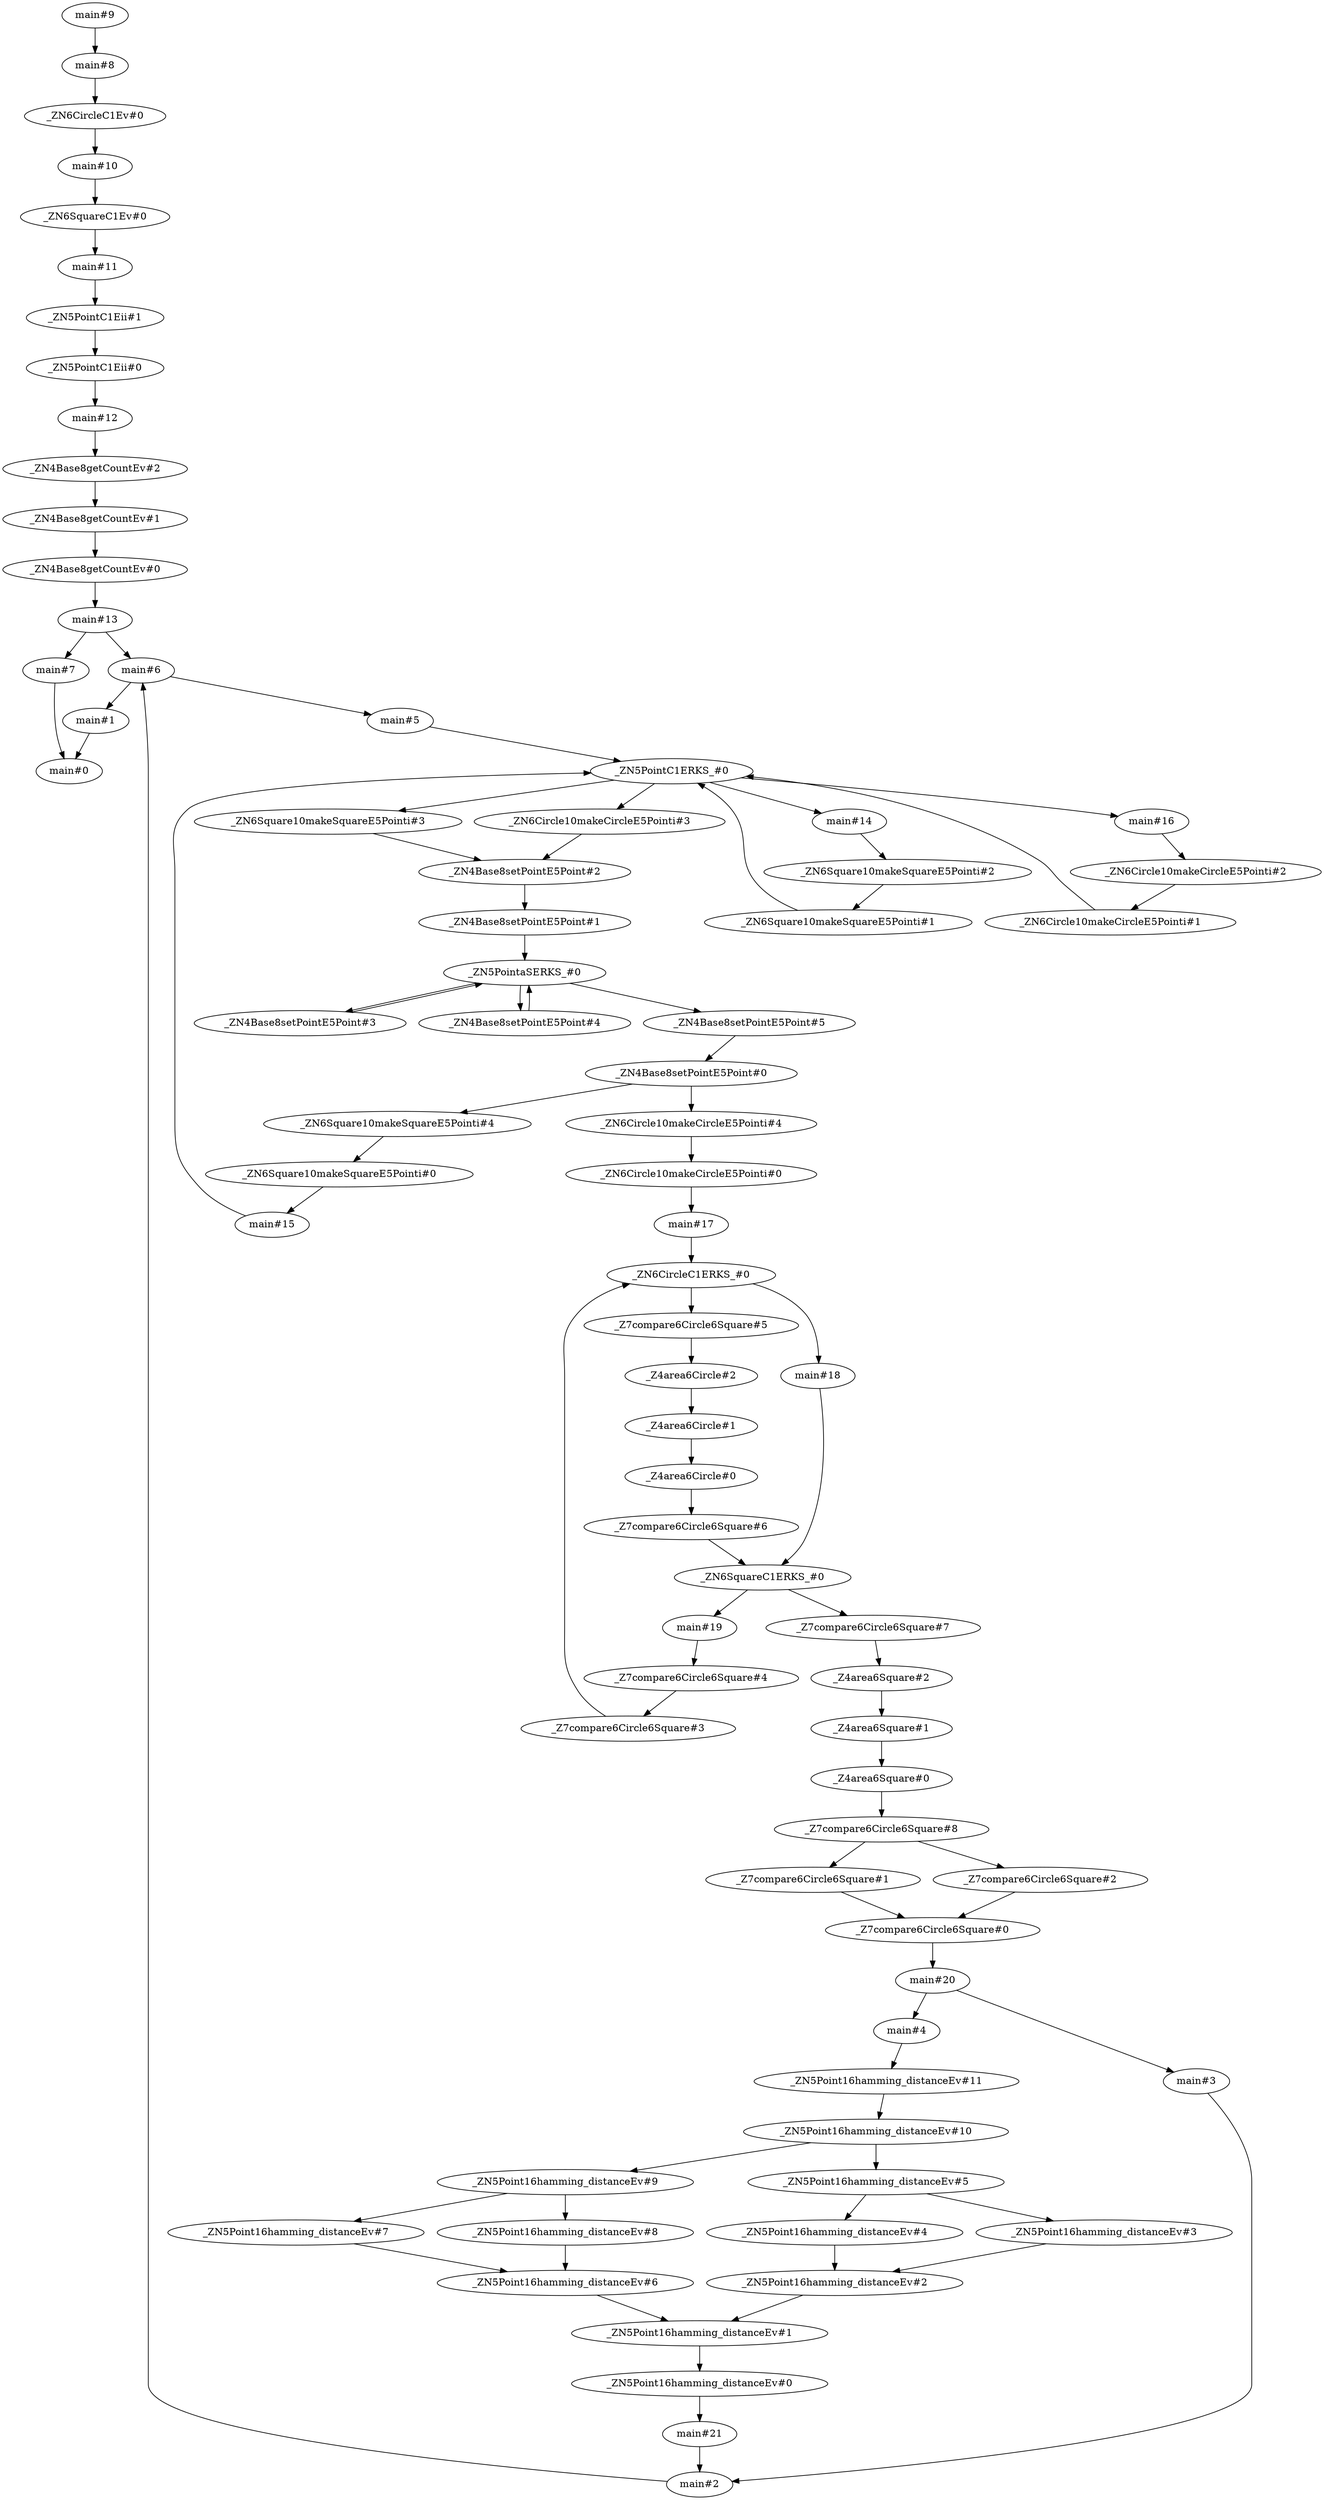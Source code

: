 digraph G{
"_ZN5PointC1Eii#0"->"main#12"[label=""]
"main#6"->"main#1"[label=""]
"main#13"->"main#7"[label=""]
"_ZN5Point16hamming_distanceEv#2"->"_ZN5Point16hamming_distanceEv#1"[label=""]
"_ZN5Point16hamming_distanceEv#10"->"_ZN5Point16hamming_distanceEv#9"[label=""]
"_ZN6Square10makeSquareE5Pointi#2"->"_ZN6Square10makeSquareE5Pointi#1"[label=""]
"_ZN4Base8setPointE5Point#0"->"_ZN6Circle10makeCircleE5Pointi#4"[label=""]
"main#12"->"_ZN4Base8getCountEv#2"[label=""]
"main#10"->"_ZN6SquareC1Ev#0"[label=""]
"_ZN5Point16hamming_distanceEv#5"->"_ZN5Point16hamming_distanceEv#3"[label=""]
"_ZN5PointaSERKS_#0"->"_ZN4Base8setPointE5Point#3"[label=""]
"_ZN5Point16hamming_distanceEv#6"->"_ZN5Point16hamming_distanceEv#1"[label=""]
"_ZN6Square10makeSquareE5Pointi#4"->"_ZN6Square10makeSquareE5Pointi#0"[label=""]
"_Z4area6Square#2"->"_Z4area6Square#1"[label=""]
"_Z7compare6Circle6Square#6"->"_ZN6SquareC1ERKS_#0"[label=""]
"_Z4area6Square#1"->"_Z4area6Square#0"[label=""]
"_ZN4Base8setPointE5Point#0"->"_ZN6Square10makeSquareE5Pointi#4"[label=""]
"main#14"->"_ZN6Square10makeSquareE5Pointi#2"[label=""]
"_ZN6Square10makeSquareE5Pointi#1"->"_ZN5PointC1ERKS_#0"[label=""]
"_ZN6CircleC1ERKS_#0"->"main#18"[label=""]
"_ZN6Circle10makeCircleE5Pointi#2"->"_ZN6Circle10makeCircleE5Pointi#1"[label=""]
"main#15"->"_ZN5PointC1ERKS_#0"[label=""]
"_ZN6SquareC1ERKS_#0"->"_Z7compare6Circle6Square#7"[label=""]
"_ZN6Square10makeSquareE5Pointi#3"->"_ZN4Base8setPointE5Point#2"[label=""]
"main#1"->"main#0"[label=""]
"_ZN4Base8setPointE5Point#2"->"_ZN4Base8setPointE5Point#1"[label=""]
"main#16"->"_ZN6Circle10makeCircleE5Pointi#2"[label=""]
"_ZN6Circle10makeCircleE5Pointi#1"->"_ZN5PointC1ERKS_#0"[label=""]
"_ZN6Square10makeSquareE5Pointi#0"->"main#15"[label=""]
"_ZN4Base8setPointE5Point#4"->"_ZN5PointaSERKS_#0"[label=""]
"main#8"->"_ZN6CircleC1Ev#0"[label=""]
"_ZN6SquareC1ERKS_#0"->"main#19"[label=""]
"_ZN4Base8getCountEv#0"->"main#13"[label=""]
"main#6"->"main#5"[label=""]
"_ZN5Point16hamming_distanceEv#9"->"_ZN5Point16hamming_distanceEv#8"[label=""]
"_ZN5PointC1ERKS_#0"->"main#16"[label=""]
"_ZN4Base8setPointE5Point#5"->"_ZN4Base8setPointE5Point#0"[label=""]
"_ZN5Point16hamming_distanceEv#4"->"_ZN5Point16hamming_distanceEv#2"[label=""]
"_Z4area6Circle#0"->"_Z7compare6Circle6Square#6"[label=""]
"_Z4area6Square#0"->"_Z7compare6Circle6Square#8"[label=""]
"_Z4area6Circle#1"->"_Z4area6Circle#0"[label=""]
"main#4"->"_ZN5Point16hamming_distanceEv#11"[label=""]
"_ZN6SquareC1Ev#0"->"main#11"[label=""]
"main#13"->"main#6"[label=""]
"_ZN5Point16hamming_distanceEv#0"->"main#21"[label=""]
"_Z7compare6Circle6Square#5"->"_Z4area6Circle#2"[label=""]
"_ZN4Base8getCountEv#2"->"_ZN4Base8getCountEv#1"[label=""]
"_Z7compare6Circle6Square#1"->"_Z7compare6Circle6Square#0"[label=""]
"main#2"->"main#6"[label=""]
"main#18"->"_ZN6SquareC1ERKS_#0"[label=""]
"_ZN5Point16hamming_distanceEv#8"->"_ZN5Point16hamming_distanceEv#6"[label=""]
"main#11"->"_ZN5PointC1Eii#1"[label=""]
"_ZN6Circle10makeCircleE5Pointi#4"->"_ZN6Circle10makeCircleE5Pointi#0"[label=""]
"_Z7compare6Circle6Square#8"->"_Z7compare6Circle6Square#2"[label=""]
"_Z4area6Circle#2"->"_Z4area6Circle#1"[label=""]
"main#19"->"_Z7compare6Circle6Square#4"[label=""]
"main#21"->"main#2"[label=""]
"_Z7compare6Circle6Square#7"->"_Z4area6Square#2"[label=""]
"_ZN6Circle10makeCircleE5Pointi#0"->"main#17"[label=""]
"_ZN5Point16hamming_distanceEv#11"->"_ZN5Point16hamming_distanceEv#10"[label=""]
"_ZN5Point16hamming_distanceEv#9"->"_ZN5Point16hamming_distanceEv#7"[label=""]
"_ZN5PointC1ERKS_#0"->"_ZN6Square10makeSquareE5Pointi#3"[label=""]
"main#3"->"main#2"[label=""]
"main#17"->"_ZN6CircleC1ERKS_#0"[label=""]
"main#20"->"main#3"[label=""]
"_ZN4Base8setPointE5Point#1"->"_ZN5PointaSERKS_#0"[label=""]
"_ZN5Point16hamming_distanceEv#10"->"_ZN5Point16hamming_distanceEv#5"[label=""]
"_ZN4Base8getCountEv#1"->"_ZN4Base8getCountEv#0"[label=""]
"_ZN5PointC1ERKS_#0"->"main#14"[label=""]
"_ZN5Point16hamming_distanceEv#1"->"_ZN5Point16hamming_distanceEv#0"[label=""]
"_ZN5Point16hamming_distanceEv#5"->"_ZN5Point16hamming_distanceEv#4"[label=""]
"main#5"->"_ZN5PointC1ERKS_#0"[label=""]
"_Z7compare6Circle6Square#2"->"_Z7compare6Circle6Square#0"[label=""]
"_ZN6Circle10makeCircleE5Pointi#3"->"_ZN4Base8setPointE5Point#2"[label=""]
"_ZN6CircleC1ERKS_#0"->"_Z7compare6Circle6Square#5"[label=""]
"_ZN4Base8setPointE5Point#3"->"_ZN5PointaSERKS_#0"[label=""]
"_ZN6CircleC1Ev#0"->"main#10"[label=""]
"_ZN5Point16hamming_distanceEv#7"->"_ZN5Point16hamming_distanceEv#6"[label=""]
"_ZN5PointC1Eii#1"->"_ZN5PointC1Eii#0"[label=""]
"_ZN5PointC1ERKS_#0"->"_ZN6Circle10makeCircleE5Pointi#3"[label=""]
"_ZN5Point16hamming_distanceEv#3"->"_ZN5Point16hamming_distanceEv#2"[label=""]
"_Z7compare6Circle6Square#0"->"main#20"[label=""]
"_Z7compare6Circle6Square#8"->"_Z7compare6Circle6Square#1"[label=""]
"main#20"->"main#4"[label=""]
"_ZN5PointaSERKS_#0"->"_ZN4Base8setPointE5Point#4"[label=""]
"main#7"->"main#0"[label=""]
"_Z7compare6Circle6Square#4"->"_Z7compare6Circle6Square#3"[label=""]
"main#9"->"main#8"[label=""]
"_Z7compare6Circle6Square#3"->"_ZN6CircleC1ERKS_#0"[label=""]
"_ZN5PointaSERKS_#0"->"_ZN4Base8setPointE5Point#5"[label=""]
}
